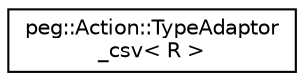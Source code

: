 digraph "Graphical Class Hierarchy"
{
 // LATEX_PDF_SIZE
  edge [fontname="Helvetica",fontsize="10",labelfontname="Helvetica",labelfontsize="10"];
  node [fontname="Helvetica",fontsize="10",shape=record];
  rankdir="LR";
  Node0 [label="peg::Action::TypeAdaptor\l_csv\< R \>",height=0.2,width=0.4,color="black", fillcolor="white", style="filled",URL="$structpeg_1_1Action_1_1TypeAdaptor__csv.html",tooltip=" "];
}
